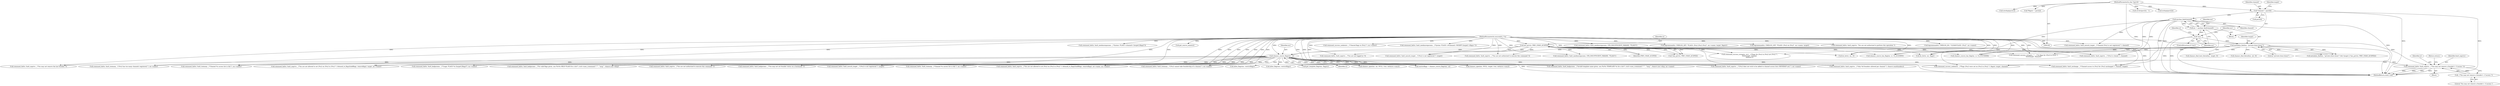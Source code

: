 digraph "0_atheme_c597156adc60a45b5f827793cd420945f47bc03b_1@pointer" {
"1000699" [label="(Call,command_fail(si, fault_noprivs, _(\"You may not remove a founder's +f access.\")))"];
"1000468" [label="(Call,chanacs_source_flags(mc, si))"];
"1000171" [label="(Call,metadata_find(mc, \"private:close:closer\"))"];
"1000159" [label="(Call,!mc)"];
"1000154" [label="(Call,mc = mychan_find(channel))"];
"1000156" [label="(Call,mychan_find(channel))"];
"1000114" [label="(Call,*channel = parv[0])"];
"1000109" [label="(MethodParameterIn,char *parv[])"];
"1000177" [label="(Call,has_priv(si, PRIV_CHAN_AUSPEX))"];
"1000107" [label="(MethodParameterIn,sourceinfo_t *si)"];
"1000702" [label="(Call,_(\"You may not remove a founder's +f access.\"))"];
"1000292" [label="(Call,command_success_nodata(si, _(\"Cleared flags in \2%s\2.\"), mc->name))"];
"1000326" [label="(Call,command_fail(si, fault_needmoreparams, _(\"Syntax: FLAGS <#channel> MODIFY [target] <flags>\")))"];
"1000930" [label="(Call,chanacs_open(mc, NULL, target, true, entity(si->smu)))"];
"1000156" [label="(Call,mychan_find(channel))"];
"1000468" [label="(Call,chanacs_source_flags(mc, si))"];
"1000747" [label="(Call,command_fail(si, fault_noprivs, _(\"Only %d founders allowed per channel.\"), chansvs.maxfounders))"];
"1000441" [label="(Call,command_success_string(si, str1, _(\"Flags for \2%s\2 in \2%s\2 are \2%s\2.\"),\n\t\t\t\t\t\ttarget, channel,\n\t\t\t\t\t\tstr1))"];
"1000178" [label="(Identifier,si)"];
"1000162" [label="(Call,command_fail(si, fault_nosuch_target, _(\"Channel \2%s\2 is not registered.\"), channel))"];
"1000470" [label="(Identifier,si)"];
"1000982" [label="(Call,command_fail(si, fault_noprivs, _(\"You are not allowed to set \2%s\2 on \2%s\2 in \2%s\2.\"), bitmask_to_flags2(addflags, removeflags), target, mc->name))"];
"1000116" [label="(Call,parv[0])"];
"1000154" [label="(Call,mc = mychan_find(channel))"];
"1000115" [label="(Identifier,channel)"];
"1000179" [label="(Identifier,PRIV_CHAN_AUSPEX)"];
"1000533" [label="(Call,allow_flags(mc, restrictflags))"];
"1000176" [label="(Call,!has_priv(si, PRIV_CHAN_AUSPEX))"];
"1000510" [label="(Call,command_fail(si, fault_noprivs, _(\"You are not authorized to execute this command.\")))"];
"1000170" [label="(Call,metadata_find(mc, \"private:close:closer\") && (target || !has_priv(si, PRIV_CHAN_AUSPEX)))"];
"1000114" [label="(Call,*channel = parv[0])"];
"1000234" [label="(Call,do_list(si, mc, 0))"];
"1000395" [label="(Call,chanacs_find_host_literal(mc, target, 0))"];
"1000379" [label="(Call,chanacs_source_has_flag(mc, si, CA_ACLVIEW))"];
"1000922" [label="(Call,command_fail(si, fault_badparams, _(\"You may not set founder status on a hostmask.\")))"];
"1000321" [label="(Call,command_fail(si, fault_needmoreparams, STR_INSUFFICIENT_PARAMS, \"FLAGS\"))"];
"1000334" [label="(Call,strchr(parv[2], ' '))"];
"1000177" [label="(Call,has_priv(si, PRIV_CHAN_AUSPEX))"];
"1000700" [label="(Identifier,si)"];
"1000143" [label="(Call,command_fail(si, fault_needmoreparams, STR_INSUFFICIENT_PARAMS, \"FLAGS\"))"];
"1000215" [label="(Call,do_list(si, mc, flags))"];
"1001036" [label="(Call,logcommand(si, CMDLOG_SET, \"FLAGS: \2%s\2 \2%s\2 \2%s\2\", mc->name, target, flagstr))"];
"1000109" [label="(MethodParameterIn,char *parv[])"];
"1000171" [label="(Call,metadata_find(mc, \"private:close:closer\"))"];
"1000527" [label="(Call,allow_flags(mc, restrictflags))"];
"1000457" [label="(Call,logcommand(si, CMDLOG_GET, \"FLAGS: \2%s\2 on \2%s\2\", mc->name, target))"];
"1000160" [label="(Identifier,mc)"];
"1000264" [label="(Call,command_fail(si, fault_noprivs, \"You are not authorized to perform this operation.\"))"];
"1000853" [label="(Call,command_fail(si, fault_toomany, _(\"Channel %s access list is full.\"), mc->name))"];
"1000588" [label="(Call,get_template_flags(mc, flagstr))"];
"1000702" [label="(Call,_(\"You may not remove a founder's +f access.\"))"];
"1000703" [label="(Literal,\"You may not remove a founder's +f access.\")"];
"1000425" [label="(Call,chanacs_find_literal(mc, mt, 0))"];
"1000285" [label="(Call,logcommand(si, CMDLOG_DO, \"CLEAR:FLAGS: \2%s\2\", mc->name))"];
"1000348" [label="(Call,strdup(parv[2]))"];
"1000779" [label="(Call,command_fail(si, fault_toomany, _(\"\2%s\2 cannot take foundership of a channel.\"), mt->name))"];
"1000175" [label="(Identifier,target)"];
"1000721" [label="(Call,command_fail(si, fault_noprivs, _(\"You may not remove the last founder.\")))"];
"1000763" [label="(Call,command_fail(si, fault_toomany, _(\"\2%s\2 has too many channels registered.\"), mt->name))"];
"1000122" [label="(Call,sstrdup(parv[1]))"];
"1000360" [label="(Call,command_fail(si, fault_noprivs, _(\"You are not logged in.\")))"];
"1000155" [label="(Identifier,mc)"];
"1000157" [label="(Identifier,channel)"];
"1000110" [label="(Block,)"];
"1000949" [label="(Call,command_fail(si, fault_toomany, _(\"Channel %s access list is full.\"), mc->name))"];
"1000148" [label="(Call,command_fail(si, fault_needmoreparams, _(\"Syntax: FLAGS <channel> [target] [flags]\")))"];
"1000611" [label="(Call,command_fail(si, fault_badparams, _(\"Usage: FLAGS %s [target] [flags]\"), mc->name))"];
"1000107" [label="(MethodParameterIn,sourceinfo_t *si)"];
"1000567" [label="(Call,command_fail(si, fault_badparams, _(\"No valid flags given, use /%s%s HELP FLAGS for a list\"), ircd->uses_rcommand ? \"\" : \"msg \", chansvs.me->disp))"];
"1000127" [label="(Call,*flagstr = parv[2])"];
"1000699" [label="(Call,command_fail(si, fault_noprivs, _(\"You may not remove a founder's +f access.\")))"];
"1001048" [label="(Call,get_source_name(si))"];
"1000408" [label="(Call,command_fail(si, fault_nosuch_target, _(\"\2%s\2 is not registered.\"), target))"];
"1000704" [label="(Return,return;)"];
"1001054" [label="(MethodReturn,static void)"];
"1000657" [label="(Call,command_fail(si, fault_nosuch_target, _(\"\2%s\2 is not registered.\"), target))"];
"1000259" [label="(Call,chanacs_source_has_flag(mc, si, CA_FOUNDER))"];
"1000158" [label="(ControlStructure,if (!mc))"];
"1000886" [label="(Call,command_fail(si, fault_noprivs, _(\"You are not allowed to set \2%s\2 on \2%s\2 in \2%s\2.\"), bitmask_to_flags2(addflags, removeflags), mt->name, mc->name))"];
"1000121" [label="(Identifier,target)"];
"1000384" [label="(Call,command_fail(si, fault_noprivs, _(\"You are not authorized to execute this command.\")))"];
"1000674" [label="(Call,chanacs_open(mc, mt, NULL, true, entity(si->smu)))"];
"1000701" [label="(Identifier,fault_noprivs)"];
"1000698" [label="(Block,)"];
"1000466" [label="(Call,restrictflags = chanacs_source_flags(mc, si))"];
"1001029" [label="(Call,command_success_nodata(si, _(\"Flags \2%s\2 were set on \2%s\2 in \2%s\2.\"), flagstr, target, channel))"];
"1000159" [label="(Call,!mc)"];
"1000163" [label="(Identifier,si)"];
"1001016" [label="(Call,command_fail(si, fault_nochange, _(\"Channel access to \2%s\2 for \2%s\2 unchanged.\"), channel, target))"];
"1000620" [label="(Call,command_fail(si, fault_badparams, _(\"Invalid template name given, use /%s%s TEMPLATE %s for a list\"), ircd->uses_rcommand ? \"\" : \"msg \", chansvs.me->disp, mc->name))"];
"1000450" [label="(Call,command_success_string(si, \"\", _(\"No flags for \2%s\2 in \2%s\2.\"),\n\t\t\t\t\t\ttarget, channel))"];
"1000469" [label="(Identifier,mc)"];
"1000832" [label="(Call,command_fail(si, fault_noprivs, _(\"\2%s\2 does not wish to be added to channel access lists (NEVEROP set).\"), mt->name))"];
"1000173" [label="(Literal,\"private:close:closer\")"];
"1000172" [label="(Identifier,mc)"];
"1000181" [label="(Call,command_fail(si, fault_noprivs, _(\"\2%s\2 is closed.\"), channel))"];
"1000699" -> "1000698"  [label="AST: "];
"1000699" -> "1000702"  [label="CFG: "];
"1000700" -> "1000699"  [label="AST: "];
"1000701" -> "1000699"  [label="AST: "];
"1000702" -> "1000699"  [label="AST: "];
"1000704" -> "1000699"  [label="CFG: "];
"1000699" -> "1001054"  [label="DDG: "];
"1000699" -> "1001054"  [label="DDG: "];
"1000699" -> "1001054"  [label="DDG: "];
"1000699" -> "1001054"  [label="DDG: "];
"1000468" -> "1000699"  [label="DDG: "];
"1000107" -> "1000699"  [label="DDG: "];
"1000702" -> "1000699"  [label="DDG: "];
"1000468" -> "1000466"  [label="AST: "];
"1000468" -> "1000470"  [label="CFG: "];
"1000469" -> "1000468"  [label="AST: "];
"1000470" -> "1000468"  [label="AST: "];
"1000466" -> "1000468"  [label="CFG: "];
"1000468" -> "1001054"  [label="DDG: "];
"1000468" -> "1000466"  [label="DDG: "];
"1000468" -> "1000466"  [label="DDG: "];
"1000171" -> "1000468"  [label="DDG: "];
"1000177" -> "1000468"  [label="DDG: "];
"1000107" -> "1000468"  [label="DDG: "];
"1000468" -> "1000510"  [label="DDG: "];
"1000468" -> "1000527"  [label="DDG: "];
"1000468" -> "1000533"  [label="DDG: "];
"1000468" -> "1000567"  [label="DDG: "];
"1000468" -> "1000588"  [label="DDG: "];
"1000468" -> "1000611"  [label="DDG: "];
"1000468" -> "1000620"  [label="DDG: "];
"1000468" -> "1000657"  [label="DDG: "];
"1000468" -> "1000674"  [label="DDG: "];
"1000468" -> "1000721"  [label="DDG: "];
"1000468" -> "1000747"  [label="DDG: "];
"1000468" -> "1000763"  [label="DDG: "];
"1000468" -> "1000779"  [label="DDG: "];
"1000468" -> "1000832"  [label="DDG: "];
"1000468" -> "1000853"  [label="DDG: "];
"1000468" -> "1000886"  [label="DDG: "];
"1000468" -> "1000922"  [label="DDG: "];
"1000468" -> "1000930"  [label="DDG: "];
"1000468" -> "1000949"  [label="DDG: "];
"1000468" -> "1000982"  [label="DDG: "];
"1000468" -> "1001016"  [label="DDG: "];
"1000468" -> "1001029"  [label="DDG: "];
"1000171" -> "1000170"  [label="AST: "];
"1000171" -> "1000173"  [label="CFG: "];
"1000172" -> "1000171"  [label="AST: "];
"1000173" -> "1000171"  [label="AST: "];
"1000175" -> "1000171"  [label="CFG: "];
"1000170" -> "1000171"  [label="CFG: "];
"1000171" -> "1001054"  [label="DDG: "];
"1000171" -> "1000170"  [label="DDG: "];
"1000171" -> "1000170"  [label="DDG: "];
"1000159" -> "1000171"  [label="DDG: "];
"1000171" -> "1000215"  [label="DDG: "];
"1000171" -> "1000234"  [label="DDG: "];
"1000171" -> "1000259"  [label="DDG: "];
"1000171" -> "1000379"  [label="DDG: "];
"1000171" -> "1000395"  [label="DDG: "];
"1000171" -> "1000425"  [label="DDG: "];
"1000159" -> "1000158"  [label="AST: "];
"1000159" -> "1000160"  [label="CFG: "];
"1000160" -> "1000159"  [label="AST: "];
"1000163" -> "1000159"  [label="CFG: "];
"1000172" -> "1000159"  [label="CFG: "];
"1000159" -> "1001054"  [label="DDG: "];
"1000159" -> "1001054"  [label="DDG: "];
"1000154" -> "1000159"  [label="DDG: "];
"1000154" -> "1000110"  [label="AST: "];
"1000154" -> "1000156"  [label="CFG: "];
"1000155" -> "1000154"  [label="AST: "];
"1000156" -> "1000154"  [label="AST: "];
"1000160" -> "1000154"  [label="CFG: "];
"1000154" -> "1001054"  [label="DDG: "];
"1000156" -> "1000154"  [label="DDG: "];
"1000156" -> "1000157"  [label="CFG: "];
"1000157" -> "1000156"  [label="AST: "];
"1000156" -> "1001054"  [label="DDG: "];
"1000114" -> "1000156"  [label="DDG: "];
"1000156" -> "1000162"  [label="DDG: "];
"1000156" -> "1000181"  [label="DDG: "];
"1000156" -> "1000441"  [label="DDG: "];
"1000156" -> "1000450"  [label="DDG: "];
"1000156" -> "1001016"  [label="DDG: "];
"1000156" -> "1001029"  [label="DDG: "];
"1000114" -> "1000110"  [label="AST: "];
"1000114" -> "1000116"  [label="CFG: "];
"1000115" -> "1000114"  [label="AST: "];
"1000116" -> "1000114"  [label="AST: "];
"1000121" -> "1000114"  [label="CFG: "];
"1000114" -> "1001054"  [label="DDG: "];
"1000114" -> "1001054"  [label="DDG: "];
"1000109" -> "1000114"  [label="DDG: "];
"1000109" -> "1000106"  [label="AST: "];
"1000109" -> "1001054"  [label="DDG: "];
"1000109" -> "1000122"  [label="DDG: "];
"1000109" -> "1000127"  [label="DDG: "];
"1000109" -> "1000334"  [label="DDG: "];
"1000109" -> "1000348"  [label="DDG: "];
"1000177" -> "1000176"  [label="AST: "];
"1000177" -> "1000179"  [label="CFG: "];
"1000178" -> "1000177"  [label="AST: "];
"1000179" -> "1000177"  [label="AST: "];
"1000176" -> "1000177"  [label="CFG: "];
"1000177" -> "1001054"  [label="DDG: "];
"1000177" -> "1000176"  [label="DDG: "];
"1000177" -> "1000176"  [label="DDG: "];
"1000107" -> "1000177"  [label="DDG: "];
"1000177" -> "1000181"  [label="DDG: "];
"1000177" -> "1000215"  [label="DDG: "];
"1000177" -> "1000234"  [label="DDG: "];
"1000177" -> "1000259"  [label="DDG: "];
"1000177" -> "1000321"  [label="DDG: "];
"1000177" -> "1000360"  [label="DDG: "];
"1000177" -> "1000379"  [label="DDG: "];
"1000177" -> "1000384"  [label="DDG: "];
"1000177" -> "1000408"  [label="DDG: "];
"1000177" -> "1000441"  [label="DDG: "];
"1000177" -> "1000450"  [label="DDG: "];
"1000107" -> "1000106"  [label="AST: "];
"1000107" -> "1001054"  [label="DDG: "];
"1000107" -> "1000143"  [label="DDG: "];
"1000107" -> "1000148"  [label="DDG: "];
"1000107" -> "1000162"  [label="DDG: "];
"1000107" -> "1000181"  [label="DDG: "];
"1000107" -> "1000215"  [label="DDG: "];
"1000107" -> "1000234"  [label="DDG: "];
"1000107" -> "1000259"  [label="DDG: "];
"1000107" -> "1000264"  [label="DDG: "];
"1000107" -> "1000285"  [label="DDG: "];
"1000107" -> "1000292"  [label="DDG: "];
"1000107" -> "1000321"  [label="DDG: "];
"1000107" -> "1000326"  [label="DDG: "];
"1000107" -> "1000360"  [label="DDG: "];
"1000107" -> "1000379"  [label="DDG: "];
"1000107" -> "1000384"  [label="DDG: "];
"1000107" -> "1000408"  [label="DDG: "];
"1000107" -> "1000441"  [label="DDG: "];
"1000107" -> "1000450"  [label="DDG: "];
"1000107" -> "1000457"  [label="DDG: "];
"1000107" -> "1000510"  [label="DDG: "];
"1000107" -> "1000567"  [label="DDG: "];
"1000107" -> "1000611"  [label="DDG: "];
"1000107" -> "1000620"  [label="DDG: "];
"1000107" -> "1000657"  [label="DDG: "];
"1000107" -> "1000721"  [label="DDG: "];
"1000107" -> "1000747"  [label="DDG: "];
"1000107" -> "1000763"  [label="DDG: "];
"1000107" -> "1000779"  [label="DDG: "];
"1000107" -> "1000832"  [label="DDG: "];
"1000107" -> "1000853"  [label="DDG: "];
"1000107" -> "1000886"  [label="DDG: "];
"1000107" -> "1000922"  [label="DDG: "];
"1000107" -> "1000949"  [label="DDG: "];
"1000107" -> "1000982"  [label="DDG: "];
"1000107" -> "1001016"  [label="DDG: "];
"1000107" -> "1001029"  [label="DDG: "];
"1000107" -> "1001036"  [label="DDG: "];
"1000107" -> "1001048"  [label="DDG: "];
"1000702" -> "1000703"  [label="CFG: "];
"1000703" -> "1000702"  [label="AST: "];
}

